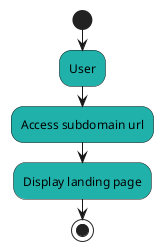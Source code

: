 @startuml
'https://plantuml.com/activity-diagram-beta

start
#LightSeaGreen:User;
#LightSeaGreen:Access subdomain url;
#LightSeaGreen:Display landing page;



stop

@enduml
